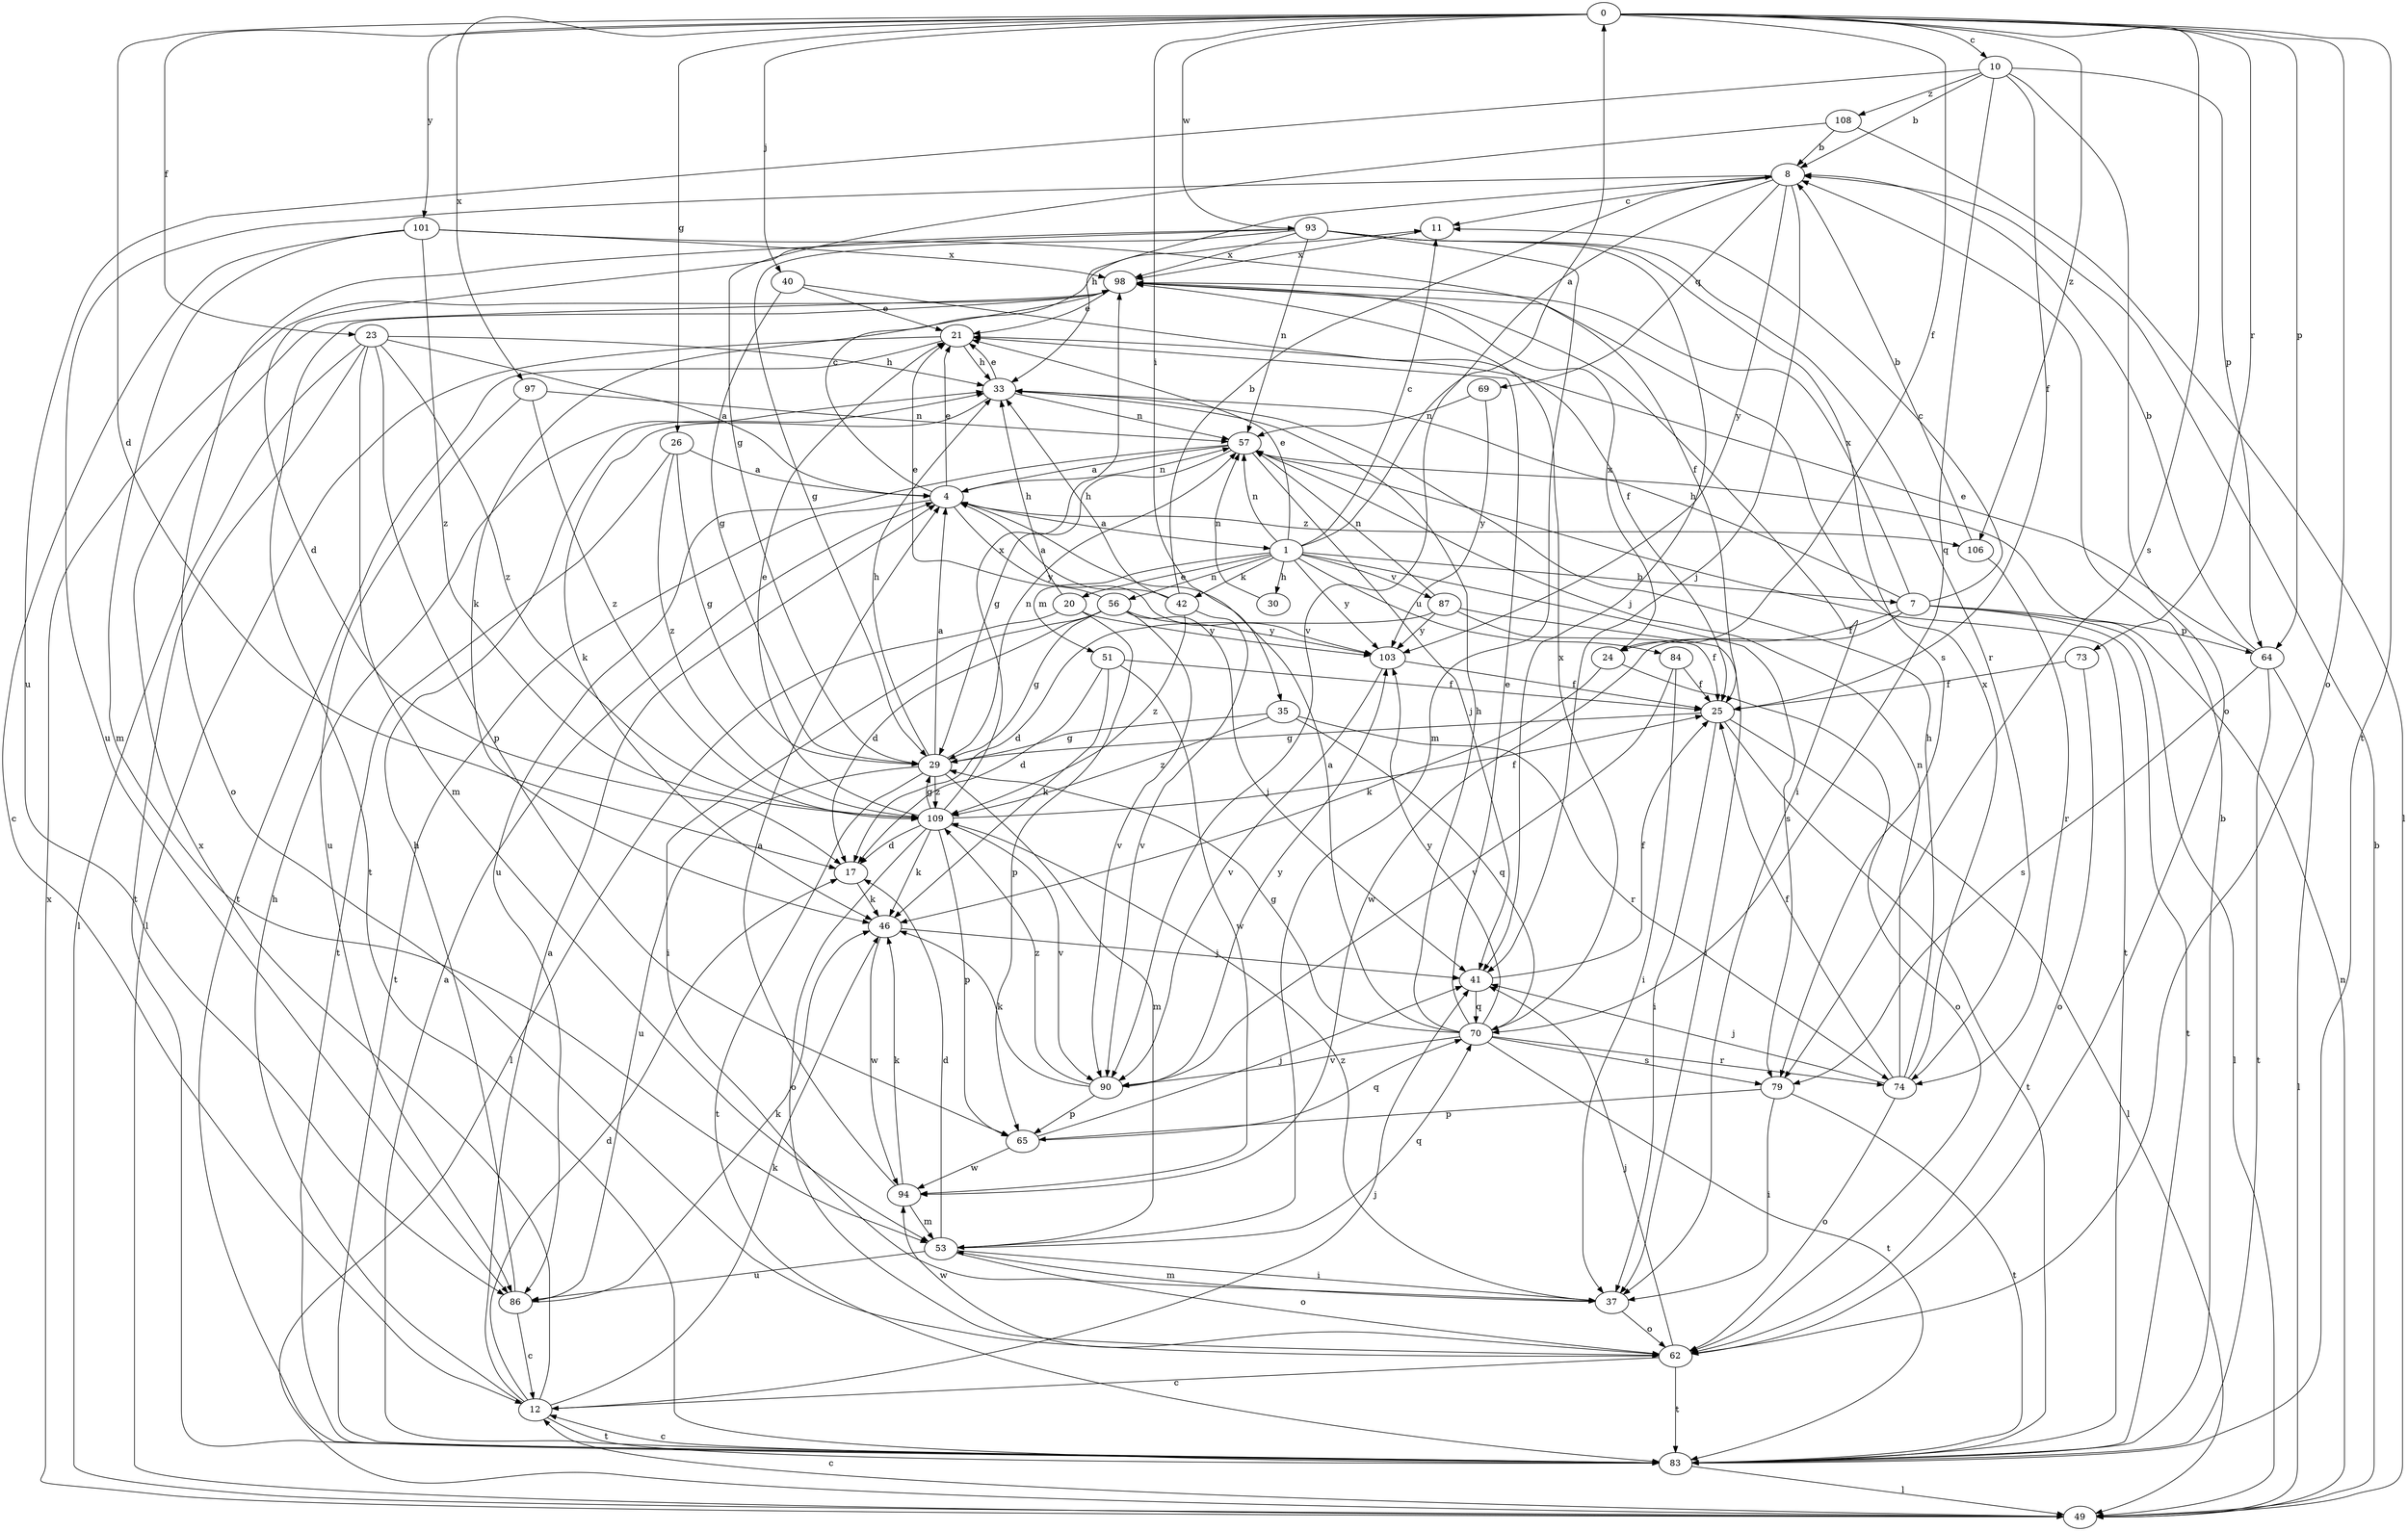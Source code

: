 strict digraph  {
0;
1;
4;
7;
8;
10;
11;
12;
17;
20;
21;
23;
24;
25;
26;
29;
30;
33;
35;
37;
40;
41;
42;
46;
49;
51;
53;
56;
57;
62;
64;
65;
69;
70;
73;
74;
79;
83;
84;
86;
87;
90;
93;
94;
97;
98;
101;
103;
106;
108;
109;
0 -> 10  [label=c];
0 -> 17  [label=d];
0 -> 23  [label=f];
0 -> 24  [label=f];
0 -> 26  [label=g];
0 -> 35  [label=i];
0 -> 40  [label=j];
0 -> 62  [label=o];
0 -> 64  [label=p];
0 -> 73  [label=r];
0 -> 79  [label=s];
0 -> 83  [label=t];
0 -> 93  [label=w];
0 -> 97  [label=x];
0 -> 101  [label=y];
0 -> 106  [label=z];
1 -> 0  [label=a];
1 -> 7  [label=b];
1 -> 11  [label=c];
1 -> 20  [label=e];
1 -> 21  [label=e];
1 -> 30  [label=h];
1 -> 42  [label=k];
1 -> 51  [label=m];
1 -> 56  [label=n];
1 -> 57  [label=n];
1 -> 79  [label=s];
1 -> 84  [label=u];
1 -> 87  [label=v];
1 -> 103  [label=y];
4 -> 1  [label=a];
4 -> 11  [label=c];
4 -> 21  [label=e];
4 -> 57  [label=n];
4 -> 83  [label=t];
4 -> 103  [label=y];
4 -> 106  [label=z];
7 -> 11  [label=c];
7 -> 24  [label=f];
7 -> 33  [label=h];
7 -> 49  [label=l];
7 -> 64  [label=p];
7 -> 83  [label=t];
7 -> 94  [label=w];
7 -> 98  [label=x];
8 -> 11  [label=c];
8 -> 33  [label=h];
8 -> 41  [label=j];
8 -> 69  [label=q];
8 -> 86  [label=u];
8 -> 90  [label=v];
8 -> 103  [label=y];
10 -> 8  [label=b];
10 -> 25  [label=f];
10 -> 62  [label=o];
10 -> 64  [label=p];
10 -> 70  [label=q];
10 -> 86  [label=u];
10 -> 108  [label=z];
11 -> 98  [label=x];
12 -> 4  [label=a];
12 -> 17  [label=d];
12 -> 33  [label=h];
12 -> 41  [label=j];
12 -> 46  [label=k];
12 -> 83  [label=t];
12 -> 98  [label=x];
17 -> 46  [label=k];
20 -> 33  [label=h];
20 -> 49  [label=l];
20 -> 65  [label=p];
20 -> 103  [label=y];
21 -> 33  [label=h];
21 -> 49  [label=l];
21 -> 83  [label=t];
23 -> 4  [label=a];
23 -> 33  [label=h];
23 -> 49  [label=l];
23 -> 53  [label=m];
23 -> 65  [label=p];
23 -> 83  [label=t];
23 -> 109  [label=z];
24 -> 46  [label=k];
24 -> 62  [label=o];
24 -> 98  [label=x];
25 -> 29  [label=g];
25 -> 37  [label=i];
25 -> 49  [label=l];
25 -> 83  [label=t];
26 -> 4  [label=a];
26 -> 29  [label=g];
26 -> 83  [label=t];
26 -> 109  [label=z];
29 -> 4  [label=a];
29 -> 33  [label=h];
29 -> 53  [label=m];
29 -> 57  [label=n];
29 -> 83  [label=t];
29 -> 86  [label=u];
29 -> 109  [label=z];
30 -> 57  [label=n];
33 -> 21  [label=e];
33 -> 46  [label=k];
33 -> 57  [label=n];
35 -> 29  [label=g];
35 -> 70  [label=q];
35 -> 74  [label=r];
35 -> 109  [label=z];
37 -> 53  [label=m];
37 -> 62  [label=o];
37 -> 109  [label=z];
40 -> 21  [label=e];
40 -> 25  [label=f];
40 -> 29  [label=g];
41 -> 25  [label=f];
41 -> 70  [label=q];
42 -> 4  [label=a];
42 -> 8  [label=b];
42 -> 33  [label=h];
42 -> 90  [label=v];
42 -> 109  [label=z];
46 -> 41  [label=j];
46 -> 94  [label=w];
49 -> 8  [label=b];
49 -> 12  [label=c];
49 -> 57  [label=n];
49 -> 98  [label=x];
51 -> 17  [label=d];
51 -> 25  [label=f];
51 -> 46  [label=k];
51 -> 94  [label=w];
53 -> 17  [label=d];
53 -> 37  [label=i];
53 -> 62  [label=o];
53 -> 70  [label=q];
53 -> 86  [label=u];
56 -> 17  [label=d];
56 -> 21  [label=e];
56 -> 29  [label=g];
56 -> 37  [label=i];
56 -> 41  [label=j];
56 -> 90  [label=v];
56 -> 103  [label=y];
57 -> 4  [label=a];
57 -> 29  [label=g];
57 -> 41  [label=j];
57 -> 83  [label=t];
57 -> 86  [label=u];
62 -> 12  [label=c];
62 -> 41  [label=j];
62 -> 83  [label=t];
62 -> 94  [label=w];
64 -> 8  [label=b];
64 -> 21  [label=e];
64 -> 49  [label=l];
64 -> 79  [label=s];
64 -> 83  [label=t];
65 -> 41  [label=j];
65 -> 70  [label=q];
65 -> 94  [label=w];
69 -> 57  [label=n];
69 -> 103  [label=y];
70 -> 4  [label=a];
70 -> 21  [label=e];
70 -> 29  [label=g];
70 -> 33  [label=h];
70 -> 74  [label=r];
70 -> 79  [label=s];
70 -> 83  [label=t];
70 -> 90  [label=v];
70 -> 98  [label=x];
70 -> 103  [label=y];
73 -> 25  [label=f];
73 -> 62  [label=o];
74 -> 25  [label=f];
74 -> 33  [label=h];
74 -> 41  [label=j];
74 -> 57  [label=n];
74 -> 62  [label=o];
74 -> 98  [label=x];
79 -> 37  [label=i];
79 -> 65  [label=p];
79 -> 83  [label=t];
83 -> 4  [label=a];
83 -> 8  [label=b];
83 -> 12  [label=c];
83 -> 49  [label=l];
84 -> 25  [label=f];
84 -> 37  [label=i];
84 -> 90  [label=v];
86 -> 12  [label=c];
86 -> 33  [label=h];
86 -> 46  [label=k];
87 -> 17  [label=d];
87 -> 25  [label=f];
87 -> 37  [label=i];
87 -> 57  [label=n];
87 -> 103  [label=y];
90 -> 46  [label=k];
90 -> 65  [label=p];
90 -> 103  [label=y];
90 -> 109  [label=z];
93 -> 17  [label=d];
93 -> 29  [label=g];
93 -> 41  [label=j];
93 -> 53  [label=m];
93 -> 57  [label=n];
93 -> 62  [label=o];
93 -> 74  [label=r];
93 -> 79  [label=s];
93 -> 98  [label=x];
94 -> 4  [label=a];
94 -> 46  [label=k];
94 -> 53  [label=m];
97 -> 57  [label=n];
97 -> 86  [label=u];
97 -> 109  [label=z];
98 -> 21  [label=e];
98 -> 37  [label=i];
98 -> 46  [label=k];
98 -> 83  [label=t];
101 -> 12  [label=c];
101 -> 25  [label=f];
101 -> 53  [label=m];
101 -> 98  [label=x];
101 -> 109  [label=z];
103 -> 25  [label=f];
103 -> 90  [label=v];
106 -> 8  [label=b];
106 -> 74  [label=r];
108 -> 8  [label=b];
108 -> 29  [label=g];
108 -> 49  [label=l];
109 -> 17  [label=d];
109 -> 21  [label=e];
109 -> 25  [label=f];
109 -> 29  [label=g];
109 -> 46  [label=k];
109 -> 62  [label=o];
109 -> 65  [label=p];
109 -> 90  [label=v];
109 -> 98  [label=x];
}
